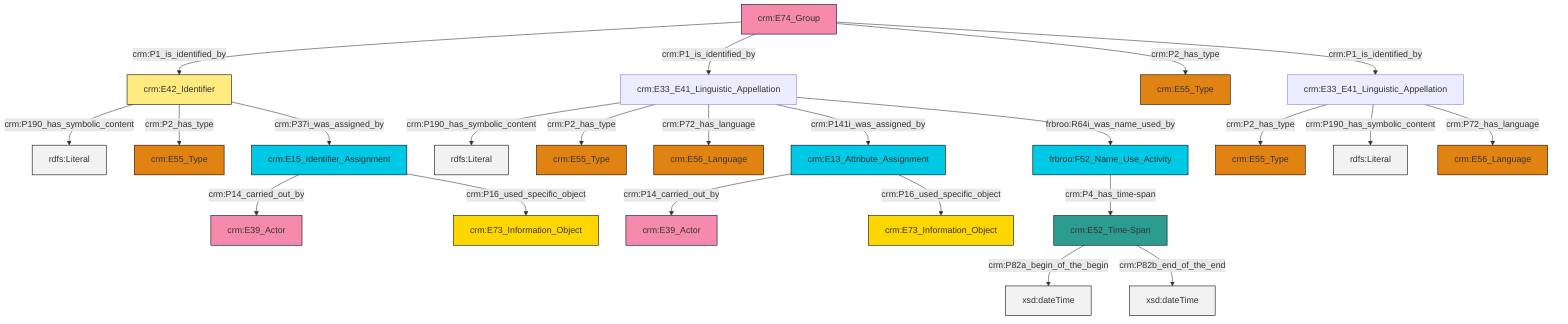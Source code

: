 graph TD
classDef Literal fill:#f2f2f2,stroke:#000000;
classDef CRM_Entity fill:#FFFFFF,stroke:#000000;
classDef Temporal_Entity fill:#00C9E6, stroke:#000000;
classDef Type fill:#E18312, stroke:#000000;
classDef Time-Span fill:#2C9C91, stroke:#000000;
classDef Appellation fill:#FFEB7F, stroke:#000000;
classDef Place fill:#008836, stroke:#000000;
classDef Persistent_Item fill:#B266B2, stroke:#000000;
classDef Conceptual_Object fill:#FFD700, stroke:#000000;
classDef Physical_Thing fill:#D2B48C, stroke:#000000;
classDef Actor fill:#f58aad, stroke:#000000;
classDef PC_Classes fill:#4ce600, stroke:#000000;
classDef Multi fill:#cccccc,stroke:#000000;

4["crm:E13_Attribute_Assignment"]:::Temporal_Entity -->|crm:P14_carried_out_by| 5["crm:E39_Actor"]:::Actor
10["crm:E33_E41_Linguistic_Appellation"]:::Default -->|crm:P2_has_type| 12["crm:E55_Type"]:::Type
13["crm:E33_E41_Linguistic_Appellation"]:::Default -->|crm:P190_has_symbolic_content| 14[rdfs:Literal]:::Literal
18["crm:E74_Group"]:::Actor -->|crm:P1_is_identified_by| 19["crm:E42_Identifier"]:::Appellation
19["crm:E42_Identifier"]:::Appellation -->|crm:P190_has_symbolic_content| 20[rdfs:Literal]:::Literal
4["crm:E13_Attribute_Assignment"]:::Temporal_Entity -->|crm:P16_used_specific_object| 0["crm:E73_Information_Object"]:::Conceptual_Object
19["crm:E42_Identifier"]:::Appellation -->|crm:P2_has_type| 21["crm:E55_Type"]:::Type
19["crm:E42_Identifier"]:::Appellation -->|crm:P37i_was_assigned_by| 22["crm:E15_Identifier_Assignment"]:::Temporal_Entity
23["crm:E52_Time-Span"]:::Time-Span -->|crm:P82a_begin_of_the_begin| 24[xsd:dateTime]:::Literal
18["crm:E74_Group"]:::Actor -->|crm:P1_is_identified_by| 13["crm:E33_E41_Linguistic_Appellation"]:::Default
13["crm:E33_E41_Linguistic_Appellation"]:::Default -->|crm:P2_has_type| 15["crm:E55_Type"]:::Type
18["crm:E74_Group"]:::Actor -->|crm:P2_has_type| 2["crm:E55_Type"]:::Type
22["crm:E15_Identifier_Assignment"]:::Temporal_Entity -->|crm:P14_carried_out_by| 30["crm:E39_Actor"]:::Actor
10["crm:E33_E41_Linguistic_Appellation"]:::Default -->|crm:P190_has_symbolic_content| 31[rdfs:Literal]:::Literal
10["crm:E33_E41_Linguistic_Appellation"]:::Default -->|crm:P72_has_language| 27["crm:E56_Language"]:::Type
18["crm:E74_Group"]:::Actor -->|crm:P1_is_identified_by| 10["crm:E33_E41_Linguistic_Appellation"]:::Default
13["crm:E33_E41_Linguistic_Appellation"]:::Default -->|crm:P72_has_language| 6["crm:E56_Language"]:::Type
22["crm:E15_Identifier_Assignment"]:::Temporal_Entity -->|crm:P16_used_specific_object| 8["crm:E73_Information_Object"]:::Conceptual_Object
35["frbroo:F52_Name_Use_Activity"]:::Temporal_Entity -->|crm:P4_has_time-span| 23["crm:E52_Time-Span"]:::Time-Span
13["crm:E33_E41_Linguistic_Appellation"]:::Default -->|crm:P141i_was_assigned_by| 4["crm:E13_Attribute_Assignment"]:::Temporal_Entity
23["crm:E52_Time-Span"]:::Time-Span -->|crm:P82b_end_of_the_end| 40[xsd:dateTime]:::Literal
13["crm:E33_E41_Linguistic_Appellation"]:::Default -->|frbroo:R64i_was_name_used_by| 35["frbroo:F52_Name_Use_Activity"]:::Temporal_Entity